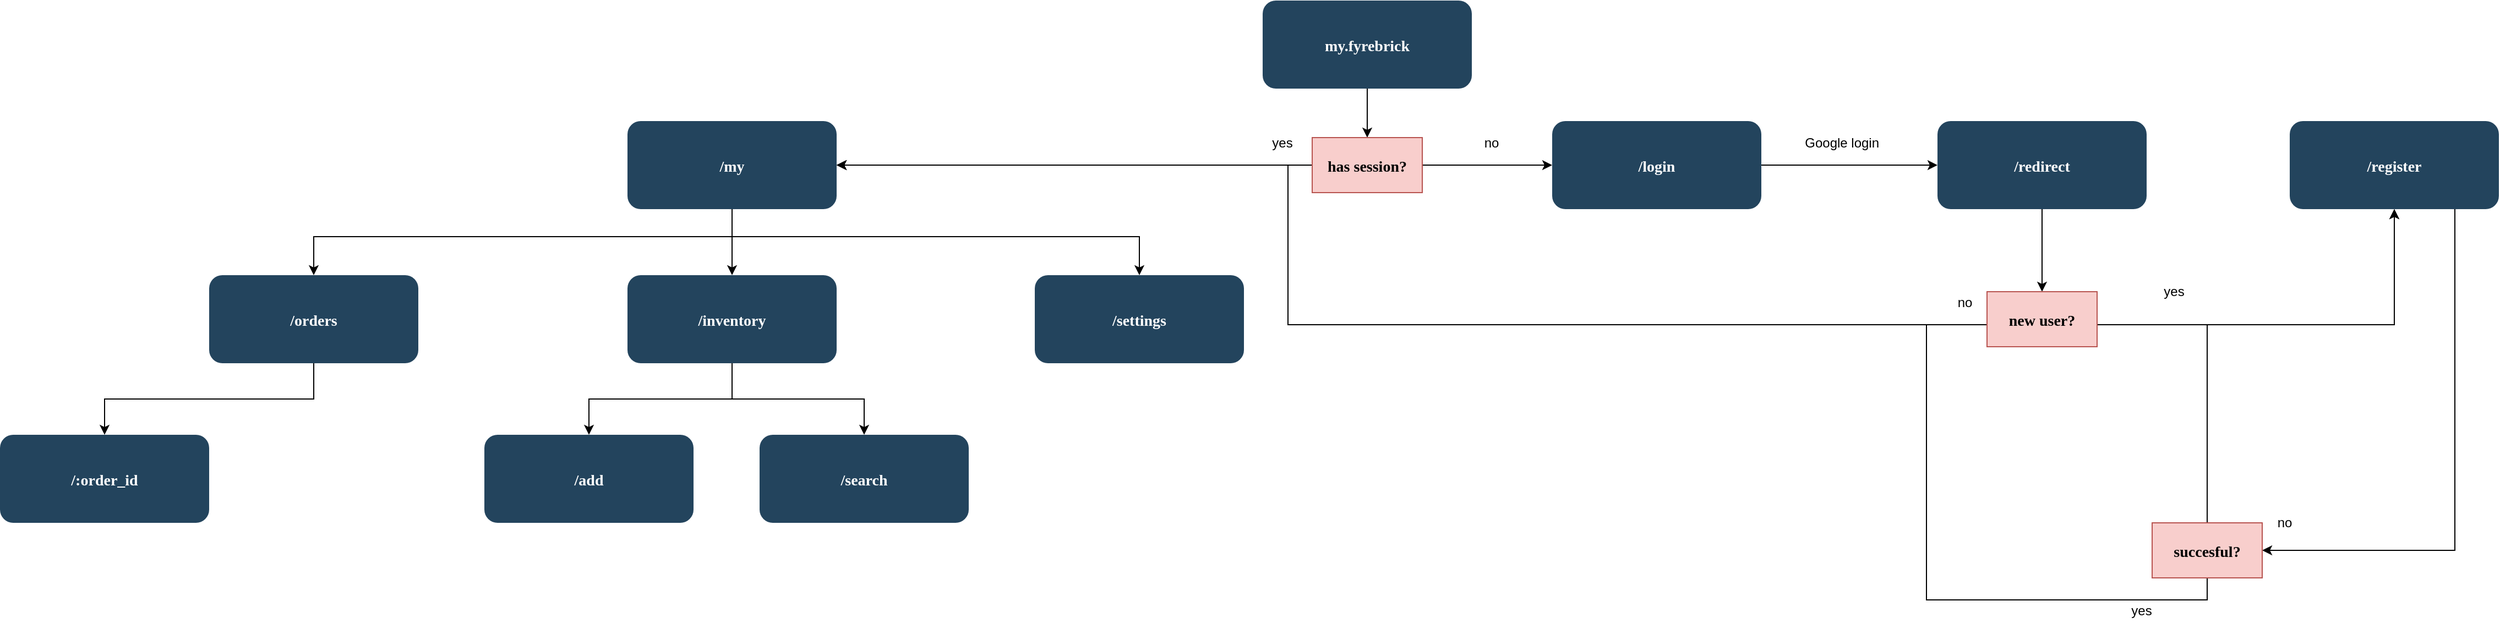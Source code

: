 <mxfile version="13.10.5" type="github">
  <diagram name="Page-1" id="2c0d36ab-eaac-3732-788b-9136903baeff">
    <mxGraphModel dx="4123.5" dy="1508" grid="1" gridSize="10" guides="1" tooltips="1" connect="1" arrows="1" fold="1" page="1" pageScale="1.5" pageWidth="1169" pageHeight="827" background="#ffffff" math="0" shadow="0">
      <root>
        <mxCell id="0" />
        <mxCell id="1" parent="0" />
        <mxCell id="HRW2PYE82eDSgiBx1VGZ-134" style="edgeStyle=orthogonalEdgeStyle;rounded=0;orthogonalLoop=1;jettySize=auto;html=1;entryX=0.5;entryY=0;entryDx=0;entryDy=0;" edge="1" parent="1" source="2" target="HRW2PYE82eDSgiBx1VGZ-133">
          <mxGeometry relative="1" as="geometry" />
        </mxCell>
        <mxCell id="2" value="my.fyrebrick" style="rounded=1;fillColor=#23445D;gradientColor=none;strokeColor=none;fontColor=#FFFFFF;fontStyle=1;fontFamily=Tahoma;fontSize=14" parent="1" vertex="1">
          <mxGeometry x="757" y="185.5" width="190" height="80" as="geometry" />
        </mxCell>
        <mxCell id="HRW2PYE82eDSgiBx1VGZ-140" style="edgeStyle=orthogonalEdgeStyle;rounded=0;orthogonalLoop=1;jettySize=auto;html=1;" edge="1" parent="1" source="10" target="HRW2PYE82eDSgiBx1VGZ-127">
          <mxGeometry relative="1" as="geometry" />
        </mxCell>
        <mxCell id="10" value="/login" style="rounded=1;fillColor=#23445D;gradientColor=none;strokeColor=none;fontColor=#FFFFFF;fontStyle=1;fontFamily=Tahoma;fontSize=14" parent="1" vertex="1">
          <mxGeometry x="1020" y="295" width="190" height="80" as="geometry" />
        </mxCell>
        <mxCell id="HRW2PYE82eDSgiBx1VGZ-166" style="edgeStyle=orthogonalEdgeStyle;rounded=0;orthogonalLoop=1;jettySize=auto;html=1;" edge="1" parent="1" source="12" target="HRW2PYE82eDSgiBx1VGZ-160">
          <mxGeometry relative="1" as="geometry" />
        </mxCell>
        <mxCell id="HRW2PYE82eDSgiBx1VGZ-167" style="edgeStyle=orthogonalEdgeStyle;rounded=0;orthogonalLoop=1;jettySize=auto;html=1;entryX=0.5;entryY=0;entryDx=0;entryDy=0;" edge="1" parent="1" source="12" target="HRW2PYE82eDSgiBx1VGZ-156">
          <mxGeometry relative="1" as="geometry">
            <Array as="points">
              <mxPoint x="275" y="400" />
              <mxPoint x="-105" y="400" />
            </Array>
          </mxGeometry>
        </mxCell>
        <mxCell id="HRW2PYE82eDSgiBx1VGZ-168" style="edgeStyle=orthogonalEdgeStyle;rounded=0;orthogonalLoop=1;jettySize=auto;html=1;" edge="1" parent="1" source="12" target="HRW2PYE82eDSgiBx1VGZ-159">
          <mxGeometry relative="1" as="geometry">
            <Array as="points">
              <mxPoint x="275" y="400" />
              <mxPoint x="645" y="400" />
            </Array>
          </mxGeometry>
        </mxCell>
        <mxCell id="12" value="/my" style="rounded=1;fillColor=#23445D;gradientColor=none;strokeColor=none;fontColor=#FFFFFF;fontStyle=1;fontFamily=Tahoma;fontSize=14" parent="1" vertex="1">
          <mxGeometry x="180.0" y="295" width="190" height="80" as="geometry" />
        </mxCell>
        <mxCell id="HRW2PYE82eDSgiBx1VGZ-141" style="edgeStyle=orthogonalEdgeStyle;rounded=0;orthogonalLoop=1;jettySize=auto;html=1;entryX=0.5;entryY=0;entryDx=0;entryDy=0;" edge="1" parent="1" source="HRW2PYE82eDSgiBx1VGZ-127" target="HRW2PYE82eDSgiBx1VGZ-131">
          <mxGeometry relative="1" as="geometry" />
        </mxCell>
        <mxCell id="HRW2PYE82eDSgiBx1VGZ-127" value="/redirect" style="rounded=1;fillColor=#23445D;gradientColor=none;strokeColor=none;fontColor=#FFFFFF;fontStyle=1;fontFamily=Tahoma;fontSize=14" vertex="1" parent="1">
          <mxGeometry x="1370" y="295" width="190" height="80" as="geometry" />
        </mxCell>
        <mxCell id="HRW2PYE82eDSgiBx1VGZ-129" value="Google login&amp;nbsp;" style="text;html=1;strokeColor=none;fillColor=none;align=center;verticalAlign=middle;whiteSpace=wrap;rounded=0;" vertex="1" parent="1">
          <mxGeometry x="1240" y="295" width="90" height="40" as="geometry" />
        </mxCell>
        <mxCell id="HRW2PYE82eDSgiBx1VGZ-145" style="edgeStyle=orthogonalEdgeStyle;rounded=0;orthogonalLoop=1;jettySize=auto;html=1;" edge="1" parent="1" source="HRW2PYE82eDSgiBx1VGZ-131" target="12">
          <mxGeometry relative="1" as="geometry">
            <Array as="points">
              <mxPoint x="780" y="480" />
              <mxPoint x="780" y="335" />
            </Array>
          </mxGeometry>
        </mxCell>
        <mxCell id="HRW2PYE82eDSgiBx1VGZ-178" style="edgeStyle=orthogonalEdgeStyle;rounded=0;orthogonalLoop=1;jettySize=auto;html=1;" edge="1" parent="1" source="HRW2PYE82eDSgiBx1VGZ-131" target="HRW2PYE82eDSgiBx1VGZ-132">
          <mxGeometry relative="1" as="geometry">
            <Array as="points">
              <mxPoint x="1785" y="480" />
            </Array>
          </mxGeometry>
        </mxCell>
        <mxCell id="HRW2PYE82eDSgiBx1VGZ-131" value="new user?" style="rounded=1;fillColor=#f8cecc;strokeColor=#b85450;fontStyle=1;fontFamily=Tahoma;fontSize=14;arcSize=0;" vertex="1" parent="1">
          <mxGeometry x="1415" y="450" width="100" height="50" as="geometry" />
        </mxCell>
        <mxCell id="HRW2PYE82eDSgiBx1VGZ-175" style="edgeStyle=orthogonalEdgeStyle;rounded=0;orthogonalLoop=1;jettySize=auto;html=1;" edge="1" parent="1" source="HRW2PYE82eDSgiBx1VGZ-132" target="HRW2PYE82eDSgiBx1VGZ-148">
          <mxGeometry relative="1" as="geometry">
            <Array as="points">
              <mxPoint x="1840" y="685" />
            </Array>
          </mxGeometry>
        </mxCell>
        <mxCell id="HRW2PYE82eDSgiBx1VGZ-132" value="/register" style="rounded=1;fillColor=#23445D;gradientColor=none;strokeColor=none;fontColor=#FFFFFF;fontStyle=1;fontFamily=Tahoma;fontSize=14" vertex="1" parent="1">
          <mxGeometry x="1690" y="295" width="190" height="80" as="geometry" />
        </mxCell>
        <mxCell id="HRW2PYE82eDSgiBx1VGZ-135" style="edgeStyle=orthogonalEdgeStyle;rounded=0;orthogonalLoop=1;jettySize=auto;html=1;" edge="1" parent="1" source="HRW2PYE82eDSgiBx1VGZ-133" target="10">
          <mxGeometry relative="1" as="geometry" />
        </mxCell>
        <mxCell id="HRW2PYE82eDSgiBx1VGZ-136" style="edgeStyle=orthogonalEdgeStyle;rounded=0;orthogonalLoop=1;jettySize=auto;html=1;entryX=1;entryY=0.5;entryDx=0;entryDy=0;" edge="1" parent="1" source="HRW2PYE82eDSgiBx1VGZ-133" target="12">
          <mxGeometry relative="1" as="geometry" />
        </mxCell>
        <mxCell id="HRW2PYE82eDSgiBx1VGZ-133" value="has session?" style="rounded=1;fillColor=#f8cecc;strokeColor=#b85450;fontStyle=1;fontFamily=Tahoma;fontSize=14;arcSize=0;" vertex="1" parent="1">
          <mxGeometry x="802" y="310" width="100" height="50" as="geometry" />
        </mxCell>
        <mxCell id="HRW2PYE82eDSgiBx1VGZ-137" value="no" style="text;html=1;strokeColor=none;fillColor=none;align=center;verticalAlign=middle;whiteSpace=wrap;rounded=0;" vertex="1" parent="1">
          <mxGeometry x="920" y="295" width="90" height="40" as="geometry" />
        </mxCell>
        <mxCell id="HRW2PYE82eDSgiBx1VGZ-138" value="yes" style="text;html=1;strokeColor=none;fillColor=none;align=center;verticalAlign=middle;whiteSpace=wrap;rounded=0;" vertex="1" parent="1">
          <mxGeometry x="730" y="295" width="90" height="40" as="geometry" />
        </mxCell>
        <mxCell id="HRW2PYE82eDSgiBx1VGZ-144" value="yes" style="text;html=1;strokeColor=none;fillColor=none;align=center;verticalAlign=middle;whiteSpace=wrap;rounded=0;" vertex="1" parent="1">
          <mxGeometry x="1540" y="430" width="90" height="40" as="geometry" />
        </mxCell>
        <mxCell id="HRW2PYE82eDSgiBx1VGZ-146" value="no" style="text;html=1;strokeColor=none;fillColor=none;align=center;verticalAlign=middle;whiteSpace=wrap;rounded=0;" vertex="1" parent="1">
          <mxGeometry x="1350" y="440" width="90" height="40" as="geometry" />
        </mxCell>
        <mxCell id="HRW2PYE82eDSgiBx1VGZ-152" style="edgeStyle=orthogonalEdgeStyle;rounded=0;orthogonalLoop=1;jettySize=auto;html=1;exitX=0.5;exitY=1;exitDx=0;exitDy=0;" edge="1" parent="1" source="HRW2PYE82eDSgiBx1VGZ-148" target="12">
          <mxGeometry relative="1" as="geometry">
            <Array as="points">
              <mxPoint x="1615" y="730" />
              <mxPoint x="1360" y="730" />
              <mxPoint x="1360" y="480" />
              <mxPoint x="780" y="480" />
              <mxPoint x="780" y="335" />
            </Array>
          </mxGeometry>
        </mxCell>
        <mxCell id="HRW2PYE82eDSgiBx1VGZ-176" style="edgeStyle=orthogonalEdgeStyle;rounded=0;orthogonalLoop=1;jettySize=auto;html=1;" edge="1" parent="1" source="HRW2PYE82eDSgiBx1VGZ-148" target="HRW2PYE82eDSgiBx1VGZ-132">
          <mxGeometry relative="1" as="geometry">
            <Array as="points">
              <mxPoint x="1615" y="480" />
              <mxPoint x="1785" y="480" />
            </Array>
          </mxGeometry>
        </mxCell>
        <mxCell id="HRW2PYE82eDSgiBx1VGZ-148" value="succesful?" style="rounded=1;fillColor=#f8cecc;strokeColor=#b85450;fontStyle=1;fontFamily=Tahoma;fontSize=14;arcSize=0;" vertex="1" parent="1">
          <mxGeometry x="1565" y="660" width="100" height="50" as="geometry" />
        </mxCell>
        <mxCell id="HRW2PYE82eDSgiBx1VGZ-153" value="yes" style="text;html=1;align=center;verticalAlign=middle;resizable=0;points=[];autosize=1;" vertex="1" parent="1">
          <mxGeometry x="1540" y="730" width="30" height="20" as="geometry" />
        </mxCell>
        <mxCell id="HRW2PYE82eDSgiBx1VGZ-155" value="no" style="text;html=1;align=center;verticalAlign=middle;resizable=0;points=[];autosize=1;" vertex="1" parent="1">
          <mxGeometry x="1670" y="650" width="30" height="20" as="geometry" />
        </mxCell>
        <mxCell id="HRW2PYE82eDSgiBx1VGZ-169" style="edgeStyle=orthogonalEdgeStyle;rounded=0;orthogonalLoop=1;jettySize=auto;html=1;" edge="1" parent="1" source="HRW2PYE82eDSgiBx1VGZ-156" target="HRW2PYE82eDSgiBx1VGZ-165">
          <mxGeometry relative="1" as="geometry" />
        </mxCell>
        <mxCell id="HRW2PYE82eDSgiBx1VGZ-156" value="/orders" style="rounded=1;fillColor=#23445D;gradientColor=none;strokeColor=none;fontColor=#FFFFFF;fontStyle=1;fontFamily=Tahoma;fontSize=14" vertex="1" parent="1">
          <mxGeometry x="-200.0" y="435" width="190" height="80" as="geometry" />
        </mxCell>
        <mxCell id="HRW2PYE82eDSgiBx1VGZ-159" value="/settings" style="rounded=1;fillColor=#23445D;gradientColor=none;strokeColor=none;fontColor=#FFFFFF;fontStyle=1;fontFamily=Tahoma;fontSize=14" vertex="1" parent="1">
          <mxGeometry x="550.0" y="435" width="190" height="80" as="geometry" />
        </mxCell>
        <mxCell id="HRW2PYE82eDSgiBx1VGZ-170" style="edgeStyle=orthogonalEdgeStyle;rounded=0;orthogonalLoop=1;jettySize=auto;html=1;" edge="1" parent="1" source="HRW2PYE82eDSgiBx1VGZ-160" target="HRW2PYE82eDSgiBx1VGZ-162">
          <mxGeometry relative="1" as="geometry" />
        </mxCell>
        <mxCell id="HRW2PYE82eDSgiBx1VGZ-171" style="edgeStyle=orthogonalEdgeStyle;rounded=0;orthogonalLoop=1;jettySize=auto;html=1;" edge="1" parent="1" source="HRW2PYE82eDSgiBx1VGZ-160" target="HRW2PYE82eDSgiBx1VGZ-163">
          <mxGeometry relative="1" as="geometry" />
        </mxCell>
        <mxCell id="HRW2PYE82eDSgiBx1VGZ-160" value="/inventory" style="rounded=1;fillColor=#23445D;gradientColor=none;strokeColor=none;fontColor=#FFFFFF;fontStyle=1;fontFamily=Tahoma;fontSize=14" vertex="1" parent="1">
          <mxGeometry x="180.0" y="435" width="190" height="80" as="geometry" />
        </mxCell>
        <mxCell id="HRW2PYE82eDSgiBx1VGZ-162" value="/add" style="rounded=1;fillColor=#23445D;gradientColor=none;strokeColor=none;fontColor=#FFFFFF;fontStyle=1;fontFamily=Tahoma;fontSize=14" vertex="1" parent="1">
          <mxGeometry x="50.0" y="580" width="190" height="80" as="geometry" />
        </mxCell>
        <mxCell id="HRW2PYE82eDSgiBx1VGZ-163" value="/search" style="rounded=1;fillColor=#23445D;gradientColor=none;strokeColor=none;fontColor=#FFFFFF;fontStyle=1;fontFamily=Tahoma;fontSize=14" vertex="1" parent="1">
          <mxGeometry x="300.0" y="580" width="190" height="80" as="geometry" />
        </mxCell>
        <mxCell id="HRW2PYE82eDSgiBx1VGZ-165" value="/:order_id" style="rounded=1;fillColor=#23445D;gradientColor=none;strokeColor=none;fontColor=#FFFFFF;fontStyle=1;fontFamily=Tahoma;fontSize=14" vertex="1" parent="1">
          <mxGeometry x="-390.0" y="580" width="190" height="80" as="geometry" />
        </mxCell>
      </root>
    </mxGraphModel>
  </diagram>
</mxfile>
